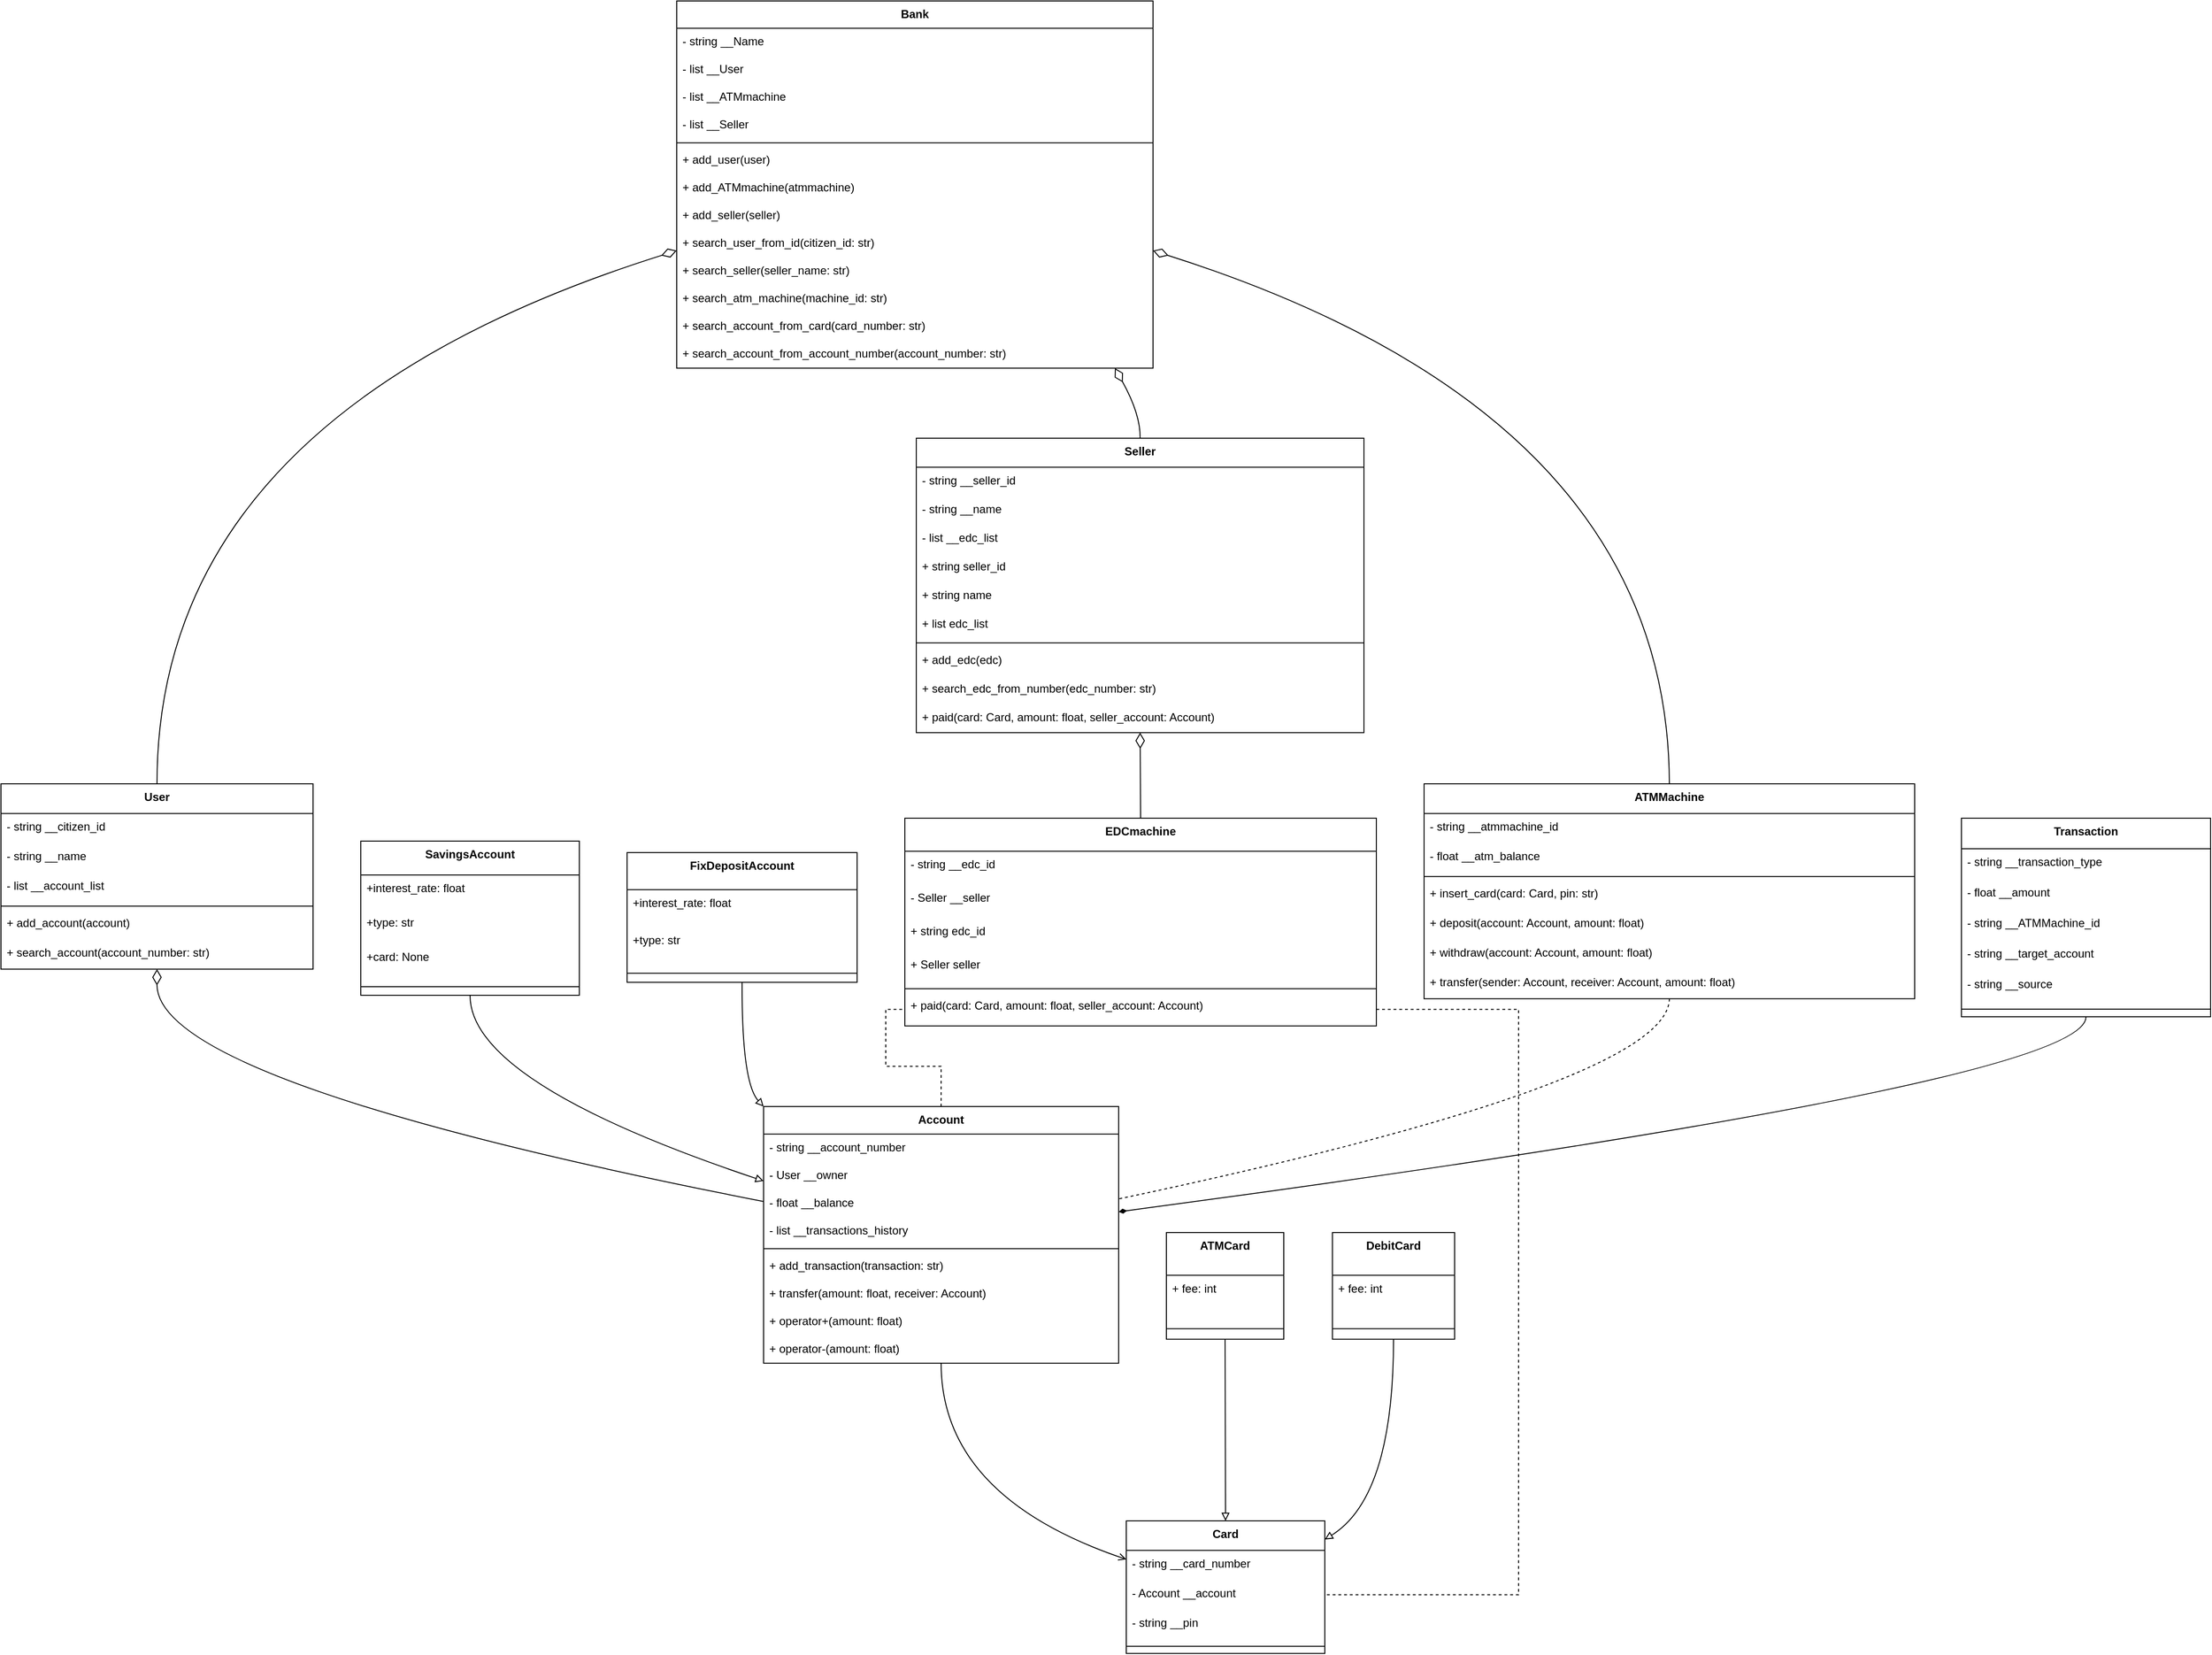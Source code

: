 <mxfile version="26.0.10">
  <diagram name="Page-1" id="RNM2842ZzNuiiqNFb6Is">
    <mxGraphModel dx="1908" dy="1210" grid="1" gridSize="10" guides="1" tooltips="1" connect="1" arrows="1" fold="1" page="1" pageScale="1" pageWidth="850" pageHeight="1100" math="0" shadow="0">
      <root>
        <mxCell id="0" />
        <mxCell id="1" parent="0" />
        <mxCell id="C7eEBjci7BhS2FGRMZVI-1" value="Bank" style="swimlane;fontStyle=1;align=center;verticalAlign=top;childLayout=stackLayout;horizontal=1;startSize=28.571;horizontalStack=0;resizeParent=1;resizeParentMax=0;resizeLast=0;collapsible=0;marginBottom=0;" vertex="1" parent="1">
          <mxGeometry x="728" y="20" width="499" height="384.571" as="geometry" />
        </mxCell>
        <mxCell id="C7eEBjci7BhS2FGRMZVI-2" value="- string __Name" style="text;strokeColor=none;fillColor=none;align=left;verticalAlign=top;spacingLeft=4;spacingRight=4;overflow=hidden;rotatable=0;points=[[0,0.5],[1,0.5]];portConstraint=eastwest;" vertex="1" parent="C7eEBjci7BhS2FGRMZVI-1">
          <mxGeometry y="28.571" width="499" height="29" as="geometry" />
        </mxCell>
        <mxCell id="C7eEBjci7BhS2FGRMZVI-3" value="- list __User" style="text;strokeColor=none;fillColor=none;align=left;verticalAlign=top;spacingLeft=4;spacingRight=4;overflow=hidden;rotatable=0;points=[[0,0.5],[1,0.5]];portConstraint=eastwest;" vertex="1" parent="C7eEBjci7BhS2FGRMZVI-1">
          <mxGeometry y="57.571" width="499" height="29" as="geometry" />
        </mxCell>
        <mxCell id="C7eEBjci7BhS2FGRMZVI-4" value="- list __ATMmachine" style="text;strokeColor=none;fillColor=none;align=left;verticalAlign=top;spacingLeft=4;spacingRight=4;overflow=hidden;rotatable=0;points=[[0,0.5],[1,0.5]];portConstraint=eastwest;" vertex="1" parent="C7eEBjci7BhS2FGRMZVI-1">
          <mxGeometry y="86.571" width="499" height="29" as="geometry" />
        </mxCell>
        <mxCell id="C7eEBjci7BhS2FGRMZVI-5" value="- list __Seller" style="text;strokeColor=none;fillColor=none;align=left;verticalAlign=top;spacingLeft=4;spacingRight=4;overflow=hidden;rotatable=0;points=[[0,0.5],[1,0.5]];portConstraint=eastwest;" vertex="1" parent="C7eEBjci7BhS2FGRMZVI-1">
          <mxGeometry y="115.571" width="499" height="29" as="geometry" />
        </mxCell>
        <mxCell id="C7eEBjci7BhS2FGRMZVI-7" style="line;strokeWidth=1;fillColor=none;align=left;verticalAlign=middle;spacingTop=-1;spacingLeft=3;spacingRight=3;rotatable=0;labelPosition=right;points=[];portConstraint=eastwest;strokeColor=inherit;" vertex="1" parent="C7eEBjci7BhS2FGRMZVI-1">
          <mxGeometry y="144.571" width="499" height="8" as="geometry" />
        </mxCell>
        <mxCell id="C7eEBjci7BhS2FGRMZVI-8" value="+ add_user(user)" style="text;strokeColor=none;fillColor=none;align=left;verticalAlign=top;spacingLeft=4;spacingRight=4;overflow=hidden;rotatable=0;points=[[0,0.5],[1,0.5]];portConstraint=eastwest;" vertex="1" parent="C7eEBjci7BhS2FGRMZVI-1">
          <mxGeometry y="152.571" width="499" height="29" as="geometry" />
        </mxCell>
        <mxCell id="C7eEBjci7BhS2FGRMZVI-9" value="+ add_ATMmachine(atmmachine)" style="text;strokeColor=none;fillColor=none;align=left;verticalAlign=top;spacingLeft=4;spacingRight=4;overflow=hidden;rotatable=0;points=[[0,0.5],[1,0.5]];portConstraint=eastwest;" vertex="1" parent="C7eEBjci7BhS2FGRMZVI-1">
          <mxGeometry y="181.571" width="499" height="29" as="geometry" />
        </mxCell>
        <mxCell id="C7eEBjci7BhS2FGRMZVI-10" value="+ add_seller(seller)" style="text;strokeColor=none;fillColor=none;align=left;verticalAlign=top;spacingLeft=4;spacingRight=4;overflow=hidden;rotatable=0;points=[[0,0.5],[1,0.5]];portConstraint=eastwest;" vertex="1" parent="C7eEBjci7BhS2FGRMZVI-1">
          <mxGeometry y="210.571" width="499" height="29" as="geometry" />
        </mxCell>
        <mxCell id="C7eEBjci7BhS2FGRMZVI-11" value="+ search_user_from_id(citizen_id: str)" style="text;strokeColor=none;fillColor=none;align=left;verticalAlign=top;spacingLeft=4;spacingRight=4;overflow=hidden;rotatable=0;points=[[0,0.5],[1,0.5]];portConstraint=eastwest;" vertex="1" parent="C7eEBjci7BhS2FGRMZVI-1">
          <mxGeometry y="239.571" width="499" height="29" as="geometry" />
        </mxCell>
        <mxCell id="C7eEBjci7BhS2FGRMZVI-12" value="+ search_seller(seller_name: str)" style="text;strokeColor=none;fillColor=none;align=left;verticalAlign=top;spacingLeft=4;spacingRight=4;overflow=hidden;rotatable=0;points=[[0,0.5],[1,0.5]];portConstraint=eastwest;" vertex="1" parent="C7eEBjci7BhS2FGRMZVI-1">
          <mxGeometry y="268.571" width="499" height="29" as="geometry" />
        </mxCell>
        <mxCell id="C7eEBjci7BhS2FGRMZVI-13" value="+ search_atm_machine(machine_id: str)" style="text;strokeColor=none;fillColor=none;align=left;verticalAlign=top;spacingLeft=4;spacingRight=4;overflow=hidden;rotatable=0;points=[[0,0.5],[1,0.5]];portConstraint=eastwest;" vertex="1" parent="C7eEBjci7BhS2FGRMZVI-1">
          <mxGeometry y="297.571" width="499" height="29" as="geometry" />
        </mxCell>
        <mxCell id="C7eEBjci7BhS2FGRMZVI-14" value="+ search_account_from_card(card_number: str)" style="text;strokeColor=none;fillColor=none;align=left;verticalAlign=top;spacingLeft=4;spacingRight=4;overflow=hidden;rotatable=0;points=[[0,0.5],[1,0.5]];portConstraint=eastwest;" vertex="1" parent="C7eEBjci7BhS2FGRMZVI-1">
          <mxGeometry y="326.571" width="499" height="29" as="geometry" />
        </mxCell>
        <mxCell id="C7eEBjci7BhS2FGRMZVI-15" value="+ search_account_from_account_number(account_number: str)" style="text;strokeColor=none;fillColor=none;align=left;verticalAlign=top;spacingLeft=4;spacingRight=4;overflow=hidden;rotatable=0;points=[[0,0.5],[1,0.5]];portConstraint=eastwest;" vertex="1" parent="C7eEBjci7BhS2FGRMZVI-1">
          <mxGeometry y="355.571" width="499" height="29" as="geometry" />
        </mxCell>
        <mxCell id="C7eEBjci7BhS2FGRMZVI-16" value="User" style="swimlane;fontStyle=1;align=center;verticalAlign=top;childLayout=stackLayout;horizontal=1;startSize=31.111;horizontalStack=0;resizeParent=1;resizeParentMax=0;resizeLast=0;collapsible=0;marginBottom=0;" vertex="1" parent="1">
          <mxGeometry x="20" y="840" width="327" height="194.111" as="geometry" />
        </mxCell>
        <mxCell id="C7eEBjci7BhS2FGRMZVI-17" value="- string __citizen_id" style="text;strokeColor=none;fillColor=none;align=left;verticalAlign=top;spacingLeft=4;spacingRight=4;overflow=hidden;rotatable=0;points=[[0,0.5],[1,0.5]];portConstraint=eastwest;" vertex="1" parent="C7eEBjci7BhS2FGRMZVI-16">
          <mxGeometry y="31.111" width="327" height="31" as="geometry" />
        </mxCell>
        <mxCell id="C7eEBjci7BhS2FGRMZVI-18" value="- string __name" style="text;strokeColor=none;fillColor=none;align=left;verticalAlign=top;spacingLeft=4;spacingRight=4;overflow=hidden;rotatable=0;points=[[0,0.5],[1,0.5]];portConstraint=eastwest;" vertex="1" parent="C7eEBjci7BhS2FGRMZVI-16">
          <mxGeometry y="62.111" width="327" height="31" as="geometry" />
        </mxCell>
        <mxCell id="C7eEBjci7BhS2FGRMZVI-19" value="- list __account_list" style="text;strokeColor=none;fillColor=none;align=left;verticalAlign=top;spacingLeft=4;spacingRight=4;overflow=hidden;rotatable=0;points=[[0,0.5],[1,0.5]];portConstraint=eastwest;" vertex="1" parent="C7eEBjci7BhS2FGRMZVI-16">
          <mxGeometry y="93.111" width="327" height="31" as="geometry" />
        </mxCell>
        <mxCell id="C7eEBjci7BhS2FGRMZVI-23" style="line;strokeWidth=1;fillColor=none;align=left;verticalAlign=middle;spacingTop=-1;spacingLeft=3;spacingRight=3;rotatable=0;labelPosition=right;points=[];portConstraint=eastwest;strokeColor=inherit;" vertex="1" parent="C7eEBjci7BhS2FGRMZVI-16">
          <mxGeometry y="124.111" width="327" height="8" as="geometry" />
        </mxCell>
        <mxCell id="C7eEBjci7BhS2FGRMZVI-24" value="+ add_account(account)" style="text;strokeColor=none;fillColor=none;align=left;verticalAlign=top;spacingLeft=4;spacingRight=4;overflow=hidden;rotatable=0;points=[[0,0.5],[1,0.5]];portConstraint=eastwest;" vertex="1" parent="C7eEBjci7BhS2FGRMZVI-16">
          <mxGeometry y="132.111" width="327" height="31" as="geometry" />
        </mxCell>
        <mxCell id="C7eEBjci7BhS2FGRMZVI-25" value="+ search_account(account_number: str)" style="text;strokeColor=none;fillColor=none;align=left;verticalAlign=top;spacingLeft=4;spacingRight=4;overflow=hidden;rotatable=0;points=[[0,0.5],[1,0.5]];portConstraint=eastwest;" vertex="1" parent="C7eEBjci7BhS2FGRMZVI-16">
          <mxGeometry y="163.111" width="327" height="31" as="geometry" />
        </mxCell>
        <mxCell id="C7eEBjci7BhS2FGRMZVI-112" value="" style="edgeStyle=orthogonalEdgeStyle;rounded=0;orthogonalLoop=1;jettySize=auto;html=1;endArrow=none;startFill=0;dashed=1;" edge="1" parent="1" source="C7eEBjci7BhS2FGRMZVI-26" target="C7eEBjci7BhS2FGRMZVI-97">
          <mxGeometry relative="1" as="geometry" />
        </mxCell>
        <mxCell id="C7eEBjci7BhS2FGRMZVI-26" value="Account" style="swimlane;fontStyle=1;align=center;verticalAlign=top;childLayout=stackLayout;horizontal=1;startSize=28.923;horizontalStack=0;resizeParent=1;resizeParentMax=0;resizeLast=0;collapsible=0;marginBottom=0;" vertex="1" parent="1">
          <mxGeometry x="819" y="1178" width="372" height="268.923" as="geometry" />
        </mxCell>
        <mxCell id="C7eEBjci7BhS2FGRMZVI-27" value="- string __account_number" style="text;strokeColor=none;fillColor=none;align=left;verticalAlign=top;spacingLeft=4;spacingRight=4;overflow=hidden;rotatable=0;points=[[0,0.5],[1,0.5]];portConstraint=eastwest;" vertex="1" parent="C7eEBjci7BhS2FGRMZVI-26">
          <mxGeometry y="28.923" width="372" height="29" as="geometry" />
        </mxCell>
        <mxCell id="C7eEBjci7BhS2FGRMZVI-28" value="- User __owner" style="text;strokeColor=none;fillColor=none;align=left;verticalAlign=top;spacingLeft=4;spacingRight=4;overflow=hidden;rotatable=0;points=[[0,0.5],[1,0.5]];portConstraint=eastwest;" vertex="1" parent="C7eEBjci7BhS2FGRMZVI-26">
          <mxGeometry y="57.923" width="372" height="29" as="geometry" />
        </mxCell>
        <mxCell id="C7eEBjci7BhS2FGRMZVI-29" value="- float __balance" style="text;strokeColor=none;fillColor=none;align=left;verticalAlign=top;spacingLeft=4;spacingRight=4;overflow=hidden;rotatable=0;points=[[0,0.5],[1,0.5]];portConstraint=eastwest;" vertex="1" parent="C7eEBjci7BhS2FGRMZVI-26">
          <mxGeometry y="86.923" width="372" height="29" as="geometry" />
        </mxCell>
        <mxCell id="C7eEBjci7BhS2FGRMZVI-30" value="- list __transactions_history" style="text;strokeColor=none;fillColor=none;align=left;verticalAlign=top;spacingLeft=4;spacingRight=4;overflow=hidden;rotatable=0;points=[[0,0.5],[1,0.5]];portConstraint=eastwest;" vertex="1" parent="C7eEBjci7BhS2FGRMZVI-26">
          <mxGeometry y="115.923" width="372" height="29" as="geometry" />
        </mxCell>
        <mxCell id="C7eEBjci7BhS2FGRMZVI-35" style="line;strokeWidth=1;fillColor=none;align=left;verticalAlign=middle;spacingTop=-1;spacingLeft=3;spacingRight=3;rotatable=0;labelPosition=right;points=[];portConstraint=eastwest;strokeColor=inherit;" vertex="1" parent="C7eEBjci7BhS2FGRMZVI-26">
          <mxGeometry y="144.923" width="372" height="8" as="geometry" />
        </mxCell>
        <mxCell id="C7eEBjci7BhS2FGRMZVI-36" value="+ add_transaction(transaction: str)" style="text;strokeColor=none;fillColor=none;align=left;verticalAlign=top;spacingLeft=4;spacingRight=4;overflow=hidden;rotatable=0;points=[[0,0.5],[1,0.5]];portConstraint=eastwest;" vertex="1" parent="C7eEBjci7BhS2FGRMZVI-26">
          <mxGeometry y="152.923" width="372" height="29" as="geometry" />
        </mxCell>
        <mxCell id="C7eEBjci7BhS2FGRMZVI-37" value="+ transfer(amount: float, receiver: Account)" style="text;strokeColor=none;fillColor=none;align=left;verticalAlign=top;spacingLeft=4;spacingRight=4;overflow=hidden;rotatable=0;points=[[0,0.5],[1,0.5]];portConstraint=eastwest;" vertex="1" parent="C7eEBjci7BhS2FGRMZVI-26">
          <mxGeometry y="181.923" width="372" height="29" as="geometry" />
        </mxCell>
        <mxCell id="C7eEBjci7BhS2FGRMZVI-38" value="+ operator+(amount: float)" style="text;strokeColor=none;fillColor=none;align=left;verticalAlign=top;spacingLeft=4;spacingRight=4;overflow=hidden;rotatable=0;points=[[0,0.5],[1,0.5]];portConstraint=eastwest;" vertex="1" parent="C7eEBjci7BhS2FGRMZVI-26">
          <mxGeometry y="210.923" width="372" height="29" as="geometry" />
        </mxCell>
        <mxCell id="C7eEBjci7BhS2FGRMZVI-39" value="+ operator-(amount: float)" style="text;strokeColor=none;fillColor=none;align=left;verticalAlign=top;spacingLeft=4;spacingRight=4;overflow=hidden;rotatable=0;points=[[0,0.5],[1,0.5]];portConstraint=eastwest;" vertex="1" parent="C7eEBjci7BhS2FGRMZVI-26">
          <mxGeometry y="239.923" width="372" height="29" as="geometry" />
        </mxCell>
        <mxCell id="C7eEBjci7BhS2FGRMZVI-40" value="SavingsAccount" style="swimlane;fontStyle=1;align=center;verticalAlign=top;childLayout=stackLayout;horizontal=1;startSize=35.556;horizontalStack=0;resizeParent=1;resizeParentMax=0;resizeLast=0;collapsible=0;marginBottom=0;" vertex="1" parent="1">
          <mxGeometry x="397" y="900" width="229" height="161.556" as="geometry" />
        </mxCell>
        <mxCell id="C7eEBjci7BhS2FGRMZVI-41" value="+interest_rate: float" style="text;strokeColor=none;fillColor=none;align=left;verticalAlign=top;spacingLeft=4;spacingRight=4;overflow=hidden;rotatable=0;points=[[0,0.5],[1,0.5]];portConstraint=eastwest;" vertex="1" parent="C7eEBjci7BhS2FGRMZVI-40">
          <mxGeometry y="35.556" width="229" height="36" as="geometry" />
        </mxCell>
        <mxCell id="C7eEBjci7BhS2FGRMZVI-42" value="+type: str" style="text;strokeColor=none;fillColor=none;align=left;verticalAlign=top;spacingLeft=4;spacingRight=4;overflow=hidden;rotatable=0;points=[[0,0.5],[1,0.5]];portConstraint=eastwest;" vertex="1" parent="C7eEBjci7BhS2FGRMZVI-40">
          <mxGeometry y="71.556" width="229" height="36" as="geometry" />
        </mxCell>
        <mxCell id="C7eEBjci7BhS2FGRMZVI-43" value="+card: None" style="text;strokeColor=none;fillColor=none;align=left;verticalAlign=top;spacingLeft=4;spacingRight=4;overflow=hidden;rotatable=0;points=[[0,0.5],[1,0.5]];portConstraint=eastwest;" vertex="1" parent="C7eEBjci7BhS2FGRMZVI-40">
          <mxGeometry y="107.556" width="229" height="36" as="geometry" />
        </mxCell>
        <mxCell id="C7eEBjci7BhS2FGRMZVI-44" style="line;strokeWidth=1;fillColor=none;align=left;verticalAlign=middle;spacingTop=-1;spacingLeft=3;spacingRight=3;rotatable=0;labelPosition=right;points=[];portConstraint=eastwest;strokeColor=inherit;" vertex="1" parent="C7eEBjci7BhS2FGRMZVI-40">
          <mxGeometry y="143.556" width="229" height="18" as="geometry" />
        </mxCell>
        <mxCell id="C7eEBjci7BhS2FGRMZVI-45" value="FixDepositAccount" style="swimlane;fontStyle=1;align=center;verticalAlign=top;childLayout=stackLayout;horizontal=1;startSize=38.857;horizontalStack=0;resizeParent=1;resizeParentMax=0;resizeLast=0;collapsible=0;marginBottom=0;" vertex="1" parent="1">
          <mxGeometry x="676" y="912" width="241" height="135.857" as="geometry" />
        </mxCell>
        <mxCell id="C7eEBjci7BhS2FGRMZVI-46" value="+interest_rate: float" style="text;strokeColor=none;fillColor=none;align=left;verticalAlign=top;spacingLeft=4;spacingRight=4;overflow=hidden;rotatable=0;points=[[0,0.5],[1,0.5]];portConstraint=eastwest;" vertex="1" parent="C7eEBjci7BhS2FGRMZVI-45">
          <mxGeometry y="38.857" width="241" height="39" as="geometry" />
        </mxCell>
        <mxCell id="C7eEBjci7BhS2FGRMZVI-47" value="+type: str" style="text;strokeColor=none;fillColor=none;align=left;verticalAlign=top;spacingLeft=4;spacingRight=4;overflow=hidden;rotatable=0;points=[[0,0.5],[1,0.5]];portConstraint=eastwest;" vertex="1" parent="C7eEBjci7BhS2FGRMZVI-45">
          <mxGeometry y="77.857" width="241" height="39" as="geometry" />
        </mxCell>
        <mxCell id="C7eEBjci7BhS2FGRMZVI-48" style="line;strokeWidth=1;fillColor=none;align=left;verticalAlign=middle;spacingTop=-1;spacingLeft=3;spacingRight=3;rotatable=0;labelPosition=right;points=[];portConstraint=eastwest;strokeColor=inherit;" vertex="1" parent="C7eEBjci7BhS2FGRMZVI-45">
          <mxGeometry y="116.857" width="241" height="19" as="geometry" />
        </mxCell>
        <mxCell id="C7eEBjci7BhS2FGRMZVI-49" value="Card" style="swimlane;fontStyle=1;align=center;verticalAlign=top;childLayout=stackLayout;horizontal=1;startSize=30.933;horizontalStack=0;resizeParent=1;resizeParentMax=0;resizeLast=0;collapsible=0;marginBottom=0;" vertex="1" parent="1">
          <mxGeometry x="1199" y="1612" width="208" height="138.933" as="geometry" />
        </mxCell>
        <mxCell id="C7eEBjci7BhS2FGRMZVI-50" value="- string __card_number" style="text;strokeColor=none;fillColor=none;align=left;verticalAlign=top;spacingLeft=4;spacingRight=4;overflow=hidden;rotatable=0;points=[[0,0.5],[1,0.5]];portConstraint=eastwest;" vertex="1" parent="C7eEBjci7BhS2FGRMZVI-49">
          <mxGeometry y="30.933" width="208" height="31" as="geometry" />
        </mxCell>
        <mxCell id="C7eEBjci7BhS2FGRMZVI-51" value="- Account __account" style="text;strokeColor=none;fillColor=none;align=left;verticalAlign=top;spacingLeft=4;spacingRight=4;overflow=hidden;rotatable=0;points=[[0,0.5],[1,0.5]];portConstraint=eastwest;" vertex="1" parent="C7eEBjci7BhS2FGRMZVI-49">
          <mxGeometry y="61.933" width="208" height="31" as="geometry" />
        </mxCell>
        <mxCell id="C7eEBjci7BhS2FGRMZVI-52" value="- string __pin" style="text;strokeColor=none;fillColor=none;align=left;verticalAlign=top;spacingLeft=4;spacingRight=4;overflow=hidden;rotatable=0;points=[[0,0.5],[1,0.5]];portConstraint=eastwest;" vertex="1" parent="C7eEBjci7BhS2FGRMZVI-49">
          <mxGeometry y="92.933" width="208" height="31" as="geometry" />
        </mxCell>
        <mxCell id="C7eEBjci7BhS2FGRMZVI-56" style="line;strokeWidth=1;fillColor=none;align=left;verticalAlign=middle;spacingTop=-1;spacingLeft=3;spacingRight=3;rotatable=0;labelPosition=right;points=[];portConstraint=eastwest;strokeColor=inherit;" vertex="1" parent="C7eEBjci7BhS2FGRMZVI-49">
          <mxGeometry y="123.933" width="208" height="15" as="geometry" />
        </mxCell>
        <mxCell id="C7eEBjci7BhS2FGRMZVI-57" value="ATMCard" style="swimlane;fontStyle=1;align=center;verticalAlign=top;childLayout=stackLayout;horizontal=1;startSize=44.8;horizontalStack=0;resizeParent=1;resizeParentMax=0;resizeLast=0;collapsible=0;marginBottom=0;" vertex="1" parent="1">
          <mxGeometry x="1241" y="1310" width="123" height="111.8" as="geometry" />
        </mxCell>
        <mxCell id="C7eEBjci7BhS2FGRMZVI-58" value="+ fee: int" style="text;strokeColor=none;fillColor=none;align=left;verticalAlign=top;spacingLeft=4;spacingRight=4;overflow=hidden;rotatable=0;points=[[0,0.5],[1,0.5]];portConstraint=eastwest;" vertex="1" parent="C7eEBjci7BhS2FGRMZVI-57">
          <mxGeometry y="44.8" width="123" height="45" as="geometry" />
        </mxCell>
        <mxCell id="C7eEBjci7BhS2FGRMZVI-59" style="line;strokeWidth=1;fillColor=none;align=left;verticalAlign=middle;spacingTop=-1;spacingLeft=3;spacingRight=3;rotatable=0;labelPosition=right;points=[];portConstraint=eastwest;strokeColor=inherit;" vertex="1" parent="C7eEBjci7BhS2FGRMZVI-57">
          <mxGeometry y="89.8" width="123" height="22" as="geometry" />
        </mxCell>
        <mxCell id="C7eEBjci7BhS2FGRMZVI-60" value="DebitCard" style="swimlane;fontStyle=1;align=center;verticalAlign=top;childLayout=stackLayout;horizontal=1;startSize=44.8;horizontalStack=0;resizeParent=1;resizeParentMax=0;resizeLast=0;collapsible=0;marginBottom=0;" vertex="1" parent="1">
          <mxGeometry x="1415" y="1310" width="128" height="111.8" as="geometry" />
        </mxCell>
        <mxCell id="C7eEBjci7BhS2FGRMZVI-61" value="+ fee: int" style="text;strokeColor=none;fillColor=none;align=left;verticalAlign=top;spacingLeft=4;spacingRight=4;overflow=hidden;rotatable=0;points=[[0,0.5],[1,0.5]];portConstraint=eastwest;" vertex="1" parent="C7eEBjci7BhS2FGRMZVI-60">
          <mxGeometry y="44.8" width="128" height="45" as="geometry" />
        </mxCell>
        <mxCell id="C7eEBjci7BhS2FGRMZVI-62" style="line;strokeWidth=1;fillColor=none;align=left;verticalAlign=middle;spacingTop=-1;spacingLeft=3;spacingRight=3;rotatable=0;labelPosition=right;points=[];portConstraint=eastwest;strokeColor=inherit;" vertex="1" parent="C7eEBjci7BhS2FGRMZVI-60">
          <mxGeometry y="89.8" width="128" height="22" as="geometry" />
        </mxCell>
        <mxCell id="C7eEBjci7BhS2FGRMZVI-63" value="ATMMachine" style="swimlane;fontStyle=1;align=center;verticalAlign=top;childLayout=stackLayout;horizontal=1;startSize=31.111;horizontalStack=0;resizeParent=1;resizeParentMax=0;resizeLast=0;collapsible=0;marginBottom=0;" vertex="1" parent="1">
          <mxGeometry x="1511" y="840" width="514" height="225.111" as="geometry" />
        </mxCell>
        <mxCell id="C7eEBjci7BhS2FGRMZVI-64" value="- string __atmmachine_id" style="text;strokeColor=none;fillColor=none;align=left;verticalAlign=top;spacingLeft=4;spacingRight=4;overflow=hidden;rotatable=0;points=[[0,0.5],[1,0.5]];portConstraint=eastwest;" vertex="1" parent="C7eEBjci7BhS2FGRMZVI-63">
          <mxGeometry y="31.111" width="514" height="31" as="geometry" />
        </mxCell>
        <mxCell id="C7eEBjci7BhS2FGRMZVI-65" value="- float __atm_balance" style="text;strokeColor=none;fillColor=none;align=left;verticalAlign=top;spacingLeft=4;spacingRight=4;overflow=hidden;rotatable=0;points=[[0,0.5],[1,0.5]];portConstraint=eastwest;" vertex="1" parent="C7eEBjci7BhS2FGRMZVI-63">
          <mxGeometry y="62.111" width="514" height="31" as="geometry" />
        </mxCell>
        <mxCell id="C7eEBjci7BhS2FGRMZVI-68" style="line;strokeWidth=1;fillColor=none;align=left;verticalAlign=middle;spacingTop=-1;spacingLeft=3;spacingRight=3;rotatable=0;labelPosition=right;points=[];portConstraint=eastwest;strokeColor=inherit;" vertex="1" parent="C7eEBjci7BhS2FGRMZVI-63">
          <mxGeometry y="93.111" width="514" height="8" as="geometry" />
        </mxCell>
        <mxCell id="C7eEBjci7BhS2FGRMZVI-69" value="+ insert_card(card: Card, pin: str)" style="text;strokeColor=none;fillColor=none;align=left;verticalAlign=top;spacingLeft=4;spacingRight=4;overflow=hidden;rotatable=0;points=[[0,0.5],[1,0.5]];portConstraint=eastwest;" vertex="1" parent="C7eEBjci7BhS2FGRMZVI-63">
          <mxGeometry y="101.111" width="514" height="31" as="geometry" />
        </mxCell>
        <mxCell id="C7eEBjci7BhS2FGRMZVI-70" value="+ deposit(account: Account, amount: float)" style="text;strokeColor=none;fillColor=none;align=left;verticalAlign=top;spacingLeft=4;spacingRight=4;overflow=hidden;rotatable=0;points=[[0,0.5],[1,0.5]];portConstraint=eastwest;" vertex="1" parent="C7eEBjci7BhS2FGRMZVI-63">
          <mxGeometry y="132.111" width="514" height="31" as="geometry" />
        </mxCell>
        <mxCell id="C7eEBjci7BhS2FGRMZVI-71" value="+ withdraw(account: Account, amount: float)" style="text;strokeColor=none;fillColor=none;align=left;verticalAlign=top;spacingLeft=4;spacingRight=4;overflow=hidden;rotatable=0;points=[[0,0.5],[1,0.5]];portConstraint=eastwest;" vertex="1" parent="C7eEBjci7BhS2FGRMZVI-63">
          <mxGeometry y="163.111" width="514" height="31" as="geometry" />
        </mxCell>
        <mxCell id="C7eEBjci7BhS2FGRMZVI-72" value="+ transfer(sender: Account, receiver: Account, amount: float)" style="text;strokeColor=none;fillColor=none;align=left;verticalAlign=top;spacingLeft=4;spacingRight=4;overflow=hidden;rotatable=0;points=[[0,0.5],[1,0.5]];portConstraint=eastwest;" vertex="1" parent="C7eEBjci7BhS2FGRMZVI-63">
          <mxGeometry y="194.111" width="514" height="31" as="geometry" />
        </mxCell>
        <mxCell id="C7eEBjci7BhS2FGRMZVI-73" value="Transaction" style="swimlane;fontStyle=1;align=center;verticalAlign=top;childLayout=stackLayout;horizontal=1;startSize=32;horizontalStack=0;resizeParent=1;resizeParentMax=0;resizeLast=0;collapsible=0;marginBottom=0;" vertex="1" parent="1">
          <mxGeometry x="2074" y="876" width="261" height="208" as="geometry" />
        </mxCell>
        <mxCell id="C7eEBjci7BhS2FGRMZVI-74" value="- string __transaction_type" style="text;strokeColor=none;fillColor=none;align=left;verticalAlign=top;spacingLeft=4;spacingRight=4;overflow=hidden;rotatable=0;points=[[0,0.5],[1,0.5]];portConstraint=eastwest;" vertex="1" parent="C7eEBjci7BhS2FGRMZVI-73">
          <mxGeometry y="32" width="261" height="32" as="geometry" />
        </mxCell>
        <mxCell id="C7eEBjci7BhS2FGRMZVI-75" value="- float __amount" style="text;strokeColor=none;fillColor=none;align=left;verticalAlign=top;spacingLeft=4;spacingRight=4;overflow=hidden;rotatable=0;points=[[0,0.5],[1,0.5]];portConstraint=eastwest;" vertex="1" parent="C7eEBjci7BhS2FGRMZVI-73">
          <mxGeometry y="64" width="261" height="32" as="geometry" />
        </mxCell>
        <mxCell id="C7eEBjci7BhS2FGRMZVI-76" value="- string __ATMMachine_id" style="text;strokeColor=none;fillColor=none;align=left;verticalAlign=top;spacingLeft=4;spacingRight=4;overflow=hidden;rotatable=0;points=[[0,0.5],[1,0.5]];portConstraint=eastwest;" vertex="1" parent="C7eEBjci7BhS2FGRMZVI-73">
          <mxGeometry y="96" width="261" height="32" as="geometry" />
        </mxCell>
        <mxCell id="C7eEBjci7BhS2FGRMZVI-77" value="- string __target_account" style="text;strokeColor=none;fillColor=none;align=left;verticalAlign=top;spacingLeft=4;spacingRight=4;overflow=hidden;rotatable=0;points=[[0,0.5],[1,0.5]];portConstraint=eastwest;" vertex="1" parent="C7eEBjci7BhS2FGRMZVI-73">
          <mxGeometry y="128" width="261" height="32" as="geometry" />
        </mxCell>
        <mxCell id="C7eEBjci7BhS2FGRMZVI-78" value="- string __source" style="text;strokeColor=none;fillColor=none;align=left;verticalAlign=top;spacingLeft=4;spacingRight=4;overflow=hidden;rotatable=0;points=[[0,0.5],[1,0.5]];portConstraint=eastwest;" vertex="1" parent="C7eEBjci7BhS2FGRMZVI-73">
          <mxGeometry y="160" width="261" height="32" as="geometry" />
        </mxCell>
        <mxCell id="C7eEBjci7BhS2FGRMZVI-79" style="line;strokeWidth=1;fillColor=none;align=left;verticalAlign=middle;spacingTop=-1;spacingLeft=3;spacingRight=3;rotatable=0;labelPosition=right;points=[];portConstraint=eastwest;strokeColor=inherit;" vertex="1" parent="C7eEBjci7BhS2FGRMZVI-73">
          <mxGeometry y="192" width="261" height="16" as="geometry" />
        </mxCell>
        <mxCell id="C7eEBjci7BhS2FGRMZVI-80" value="Seller" style="swimlane;fontStyle=1;align=center;verticalAlign=top;childLayout=stackLayout;horizontal=1;startSize=30.4;horizontalStack=0;resizeParent=1;resizeParentMax=0;resizeLast=0;collapsible=0;marginBottom=0;" vertex="1" parent="1">
          <mxGeometry x="979" y="478" width="469" height="308.4" as="geometry" />
        </mxCell>
        <mxCell id="C7eEBjci7BhS2FGRMZVI-81" value="- string __seller_id" style="text;strokeColor=none;fillColor=none;align=left;verticalAlign=top;spacingLeft=4;spacingRight=4;overflow=hidden;rotatable=0;points=[[0,0.5],[1,0.5]];portConstraint=eastwest;" vertex="1" parent="C7eEBjci7BhS2FGRMZVI-80">
          <mxGeometry y="30.4" width="469" height="30" as="geometry" />
        </mxCell>
        <mxCell id="C7eEBjci7BhS2FGRMZVI-82" value="- string __name" style="text;strokeColor=none;fillColor=none;align=left;verticalAlign=top;spacingLeft=4;spacingRight=4;overflow=hidden;rotatable=0;points=[[0,0.5],[1,0.5]];portConstraint=eastwest;" vertex="1" parent="C7eEBjci7BhS2FGRMZVI-80">
          <mxGeometry y="60.4" width="469" height="30" as="geometry" />
        </mxCell>
        <mxCell id="C7eEBjci7BhS2FGRMZVI-83" value="- list __edc_list" style="text;strokeColor=none;fillColor=none;align=left;verticalAlign=top;spacingLeft=4;spacingRight=4;overflow=hidden;rotatable=0;points=[[0,0.5],[1,0.5]];portConstraint=eastwest;" vertex="1" parent="C7eEBjci7BhS2FGRMZVI-80">
          <mxGeometry y="90.4" width="469" height="30" as="geometry" />
        </mxCell>
        <mxCell id="C7eEBjci7BhS2FGRMZVI-84" value="+ string seller_id" style="text;strokeColor=none;fillColor=none;align=left;verticalAlign=top;spacingLeft=4;spacingRight=4;overflow=hidden;rotatable=0;points=[[0,0.5],[1,0.5]];portConstraint=eastwest;" vertex="1" parent="C7eEBjci7BhS2FGRMZVI-80">
          <mxGeometry y="120.4" width="469" height="30" as="geometry" />
        </mxCell>
        <mxCell id="C7eEBjci7BhS2FGRMZVI-85" value="+ string name" style="text;strokeColor=none;fillColor=none;align=left;verticalAlign=top;spacingLeft=4;spacingRight=4;overflow=hidden;rotatable=0;points=[[0,0.5],[1,0.5]];portConstraint=eastwest;" vertex="1" parent="C7eEBjci7BhS2FGRMZVI-80">
          <mxGeometry y="150.4" width="469" height="30" as="geometry" />
        </mxCell>
        <mxCell id="C7eEBjci7BhS2FGRMZVI-86" value="+ list edc_list" style="text;strokeColor=none;fillColor=none;align=left;verticalAlign=top;spacingLeft=4;spacingRight=4;overflow=hidden;rotatable=0;points=[[0,0.5],[1,0.5]];portConstraint=eastwest;" vertex="1" parent="C7eEBjci7BhS2FGRMZVI-80">
          <mxGeometry y="180.4" width="469" height="30" as="geometry" />
        </mxCell>
        <mxCell id="C7eEBjci7BhS2FGRMZVI-87" style="line;strokeWidth=1;fillColor=none;align=left;verticalAlign=middle;spacingTop=-1;spacingLeft=3;spacingRight=3;rotatable=0;labelPosition=right;points=[];portConstraint=eastwest;strokeColor=inherit;" vertex="1" parent="C7eEBjci7BhS2FGRMZVI-80">
          <mxGeometry y="210.4" width="469" height="8" as="geometry" />
        </mxCell>
        <mxCell id="C7eEBjci7BhS2FGRMZVI-88" value="+ add_edc(edc)" style="text;strokeColor=none;fillColor=none;align=left;verticalAlign=top;spacingLeft=4;spacingRight=4;overflow=hidden;rotatable=0;points=[[0,0.5],[1,0.5]];portConstraint=eastwest;" vertex="1" parent="C7eEBjci7BhS2FGRMZVI-80">
          <mxGeometry y="218.4" width="469" height="30" as="geometry" />
        </mxCell>
        <mxCell id="C7eEBjci7BhS2FGRMZVI-89" value="+ search_edc_from_number(edc_number: str)" style="text;strokeColor=none;fillColor=none;align=left;verticalAlign=top;spacingLeft=4;spacingRight=4;overflow=hidden;rotatable=0;points=[[0,0.5],[1,0.5]];portConstraint=eastwest;" vertex="1" parent="C7eEBjci7BhS2FGRMZVI-80">
          <mxGeometry y="248.4" width="469" height="30" as="geometry" />
        </mxCell>
        <mxCell id="C7eEBjci7BhS2FGRMZVI-90" value="+ paid(card: Card, amount: float, seller_account: Account)" style="text;strokeColor=none;fillColor=none;align=left;verticalAlign=top;spacingLeft=4;spacingRight=4;overflow=hidden;rotatable=0;points=[[0,0.5],[1,0.5]];portConstraint=eastwest;" vertex="1" parent="C7eEBjci7BhS2FGRMZVI-80">
          <mxGeometry y="278.4" width="469" height="30" as="geometry" />
        </mxCell>
        <mxCell id="C7eEBjci7BhS2FGRMZVI-91" value="EDCmachine" style="swimlane;fontStyle=1;align=center;verticalAlign=top;childLayout=stackLayout;horizontal=1;startSize=34.667;horizontalStack=0;resizeParent=1;resizeParentMax=0;resizeLast=0;collapsible=0;marginBottom=0;" vertex="1" parent="1">
          <mxGeometry x="967" y="876" width="494" height="217.667" as="geometry" />
        </mxCell>
        <mxCell id="C7eEBjci7BhS2FGRMZVI-92" value="- string __edc_id" style="text;strokeColor=none;fillColor=none;align=left;verticalAlign=top;spacingLeft=4;spacingRight=4;overflow=hidden;rotatable=0;points=[[0,0.5],[1,0.5]];portConstraint=eastwest;" vertex="1" parent="C7eEBjci7BhS2FGRMZVI-91">
          <mxGeometry y="34.667" width="494" height="35" as="geometry" />
        </mxCell>
        <mxCell id="C7eEBjci7BhS2FGRMZVI-93" value="- Seller __seller" style="text;strokeColor=none;fillColor=none;align=left;verticalAlign=top;spacingLeft=4;spacingRight=4;overflow=hidden;rotatable=0;points=[[0,0.5],[1,0.5]];portConstraint=eastwest;" vertex="1" parent="C7eEBjci7BhS2FGRMZVI-91">
          <mxGeometry y="69.667" width="494" height="35" as="geometry" />
        </mxCell>
        <mxCell id="C7eEBjci7BhS2FGRMZVI-94" value="+ string edc_id" style="text;strokeColor=none;fillColor=none;align=left;verticalAlign=top;spacingLeft=4;spacingRight=4;overflow=hidden;rotatable=0;points=[[0,0.5],[1,0.5]];portConstraint=eastwest;" vertex="1" parent="C7eEBjci7BhS2FGRMZVI-91">
          <mxGeometry y="104.667" width="494" height="35" as="geometry" />
        </mxCell>
        <mxCell id="C7eEBjci7BhS2FGRMZVI-95" value="+ Seller seller" style="text;strokeColor=none;fillColor=none;align=left;verticalAlign=top;spacingLeft=4;spacingRight=4;overflow=hidden;rotatable=0;points=[[0,0.5],[1,0.5]];portConstraint=eastwest;" vertex="1" parent="C7eEBjci7BhS2FGRMZVI-91">
          <mxGeometry y="139.667" width="494" height="35" as="geometry" />
        </mxCell>
        <mxCell id="C7eEBjci7BhS2FGRMZVI-96" style="line;strokeWidth=1;fillColor=none;align=left;verticalAlign=middle;spacingTop=-1;spacingLeft=3;spacingRight=3;rotatable=0;labelPosition=right;points=[];portConstraint=eastwest;strokeColor=inherit;" vertex="1" parent="C7eEBjci7BhS2FGRMZVI-91">
          <mxGeometry y="174.667" width="494" height="8" as="geometry" />
        </mxCell>
        <mxCell id="C7eEBjci7BhS2FGRMZVI-97" value="+ paid(card: Card, amount: float, seller_account: Account)" style="text;strokeColor=none;fillColor=none;align=left;verticalAlign=top;spacingLeft=4;spacingRight=4;overflow=hidden;rotatable=0;points=[[0,0.5],[1,0.5]];portConstraint=eastwest;" vertex="1" parent="C7eEBjci7BhS2FGRMZVI-91">
          <mxGeometry y="182.667" width="494" height="35" as="geometry" />
        </mxCell>
        <mxCell id="C7eEBjci7BhS2FGRMZVI-98" value="" style="curved=1;startArrow=diamondThin;startSize=14;startFill=0;endArrow=none;exitX=0;exitY=0.68;entryX=0.5;entryY=0;rounded=0;" edge="1" parent="1" source="C7eEBjci7BhS2FGRMZVI-1" target="C7eEBjci7BhS2FGRMZVI-16">
          <mxGeometry relative="1" as="geometry">
            <Array as="points">
              <mxPoint x="183" y="453" />
            </Array>
          </mxGeometry>
        </mxCell>
        <mxCell id="C7eEBjci7BhS2FGRMZVI-99" value="" style="curved=1;startArrow=diamondThin;startSize=14;startFill=0;endArrow=none;exitX=1;exitY=0.68;entryX=0.5;entryY=0;rounded=0;" edge="1" parent="1" source="C7eEBjci7BhS2FGRMZVI-1" target="C7eEBjci7BhS2FGRMZVI-63">
          <mxGeometry relative="1" as="geometry">
            <Array as="points">
              <mxPoint x="1767" y="453" />
            </Array>
          </mxGeometry>
        </mxCell>
        <mxCell id="C7eEBjci7BhS2FGRMZVI-100" value="" style="curved=1;startArrow=diamondThin;startSize=14;startFill=0;endArrow=none;exitX=0.92;exitY=1;entryX=0.5;entryY=0;rounded=0;" edge="1" parent="1" source="C7eEBjci7BhS2FGRMZVI-1" target="C7eEBjci7BhS2FGRMZVI-80">
          <mxGeometry relative="1" as="geometry">
            <Array as="points">
              <mxPoint x="1214" y="453" />
            </Array>
          </mxGeometry>
        </mxCell>
        <mxCell id="C7eEBjci7BhS2FGRMZVI-101" value="" style="curved=1;startArrow=diamondThin;startSize=14;startFill=0;endArrow=none;exitX=0.5;exitY=1;entryX=0;entryY=0.37;rounded=0;" edge="1" parent="1" source="C7eEBjci7BhS2FGRMZVI-16" target="C7eEBjci7BhS2FGRMZVI-26">
          <mxGeometry relative="1" as="geometry">
            <Array as="points">
              <mxPoint x="183" y="1153" />
            </Array>
          </mxGeometry>
        </mxCell>
        <mxCell id="C7eEBjci7BhS2FGRMZVI-102" value="" style="curved=1;startArrow=none;startSize=14;startFill=0;endArrow=open;exitX=0.5;exitY=1;entryX=0;entryY=0.29;rounded=0;endFill=0;" edge="1" parent="1" source="C7eEBjci7BhS2FGRMZVI-26" target="C7eEBjci7BhS2FGRMZVI-49">
          <mxGeometry relative="1" as="geometry">
            <Array as="points">
              <mxPoint x="1005" y="1587" />
            </Array>
          </mxGeometry>
        </mxCell>
        <mxCell id="C7eEBjci7BhS2FGRMZVI-103" value="" style="curved=1;startArrow=none;startSize=16;startFill=0;endArrow=block;exitX=0.5;exitY=1;entryX=0;entryY=0.29;rounded=0;endFill=0;" edge="1" parent="1" source="C7eEBjci7BhS2FGRMZVI-40" target="C7eEBjci7BhS2FGRMZVI-26">
          <mxGeometry relative="1" as="geometry">
            <Array as="points">
              <mxPoint x="511" y="1153" />
            </Array>
          </mxGeometry>
        </mxCell>
        <mxCell id="C7eEBjci7BhS2FGRMZVI-104" value="" style="curved=1;startArrow=none;startSize=16;startFill=0;endArrow=block;exitX=0.5;exitY=1;entryX=0;entryY=0;rounded=0;endFill=0;" edge="1" parent="1" source="C7eEBjci7BhS2FGRMZVI-45" target="C7eEBjci7BhS2FGRMZVI-26">
          <mxGeometry relative="1" as="geometry">
            <Array as="points">
              <mxPoint x="796" y="1153" />
            </Array>
          </mxGeometry>
        </mxCell>
        <mxCell id="C7eEBjci7BhS2FGRMZVI-105" value="" style="curved=1;startArrow=none;startSize=16;startFill=0;endArrow=block;exitX=0.5;exitY=1;entryX=0.5;entryY=0;rounded=0;endFill=0;" edge="1" parent="1" source="C7eEBjci7BhS2FGRMZVI-57" target="C7eEBjci7BhS2FGRMZVI-49">
          <mxGeometry relative="1" as="geometry">
            <Array as="points" />
          </mxGeometry>
        </mxCell>
        <mxCell id="C7eEBjci7BhS2FGRMZVI-106" value="" style="curved=1;startArrow=none;startSize=16;startFill=0;endArrow=block;exitX=0.5;exitY=1;entryX=1;entryY=0.14;rounded=0;endFill=0;" edge="1" parent="1" source="C7eEBjci7BhS2FGRMZVI-60" target="C7eEBjci7BhS2FGRMZVI-49">
          <mxGeometry relative="1" as="geometry">
            <Array as="points">
              <mxPoint x="1479" y="1587" />
            </Array>
          </mxGeometry>
        </mxCell>
        <mxCell id="C7eEBjci7BhS2FGRMZVI-107" value="" style="curved=1;startArrow=diamondThin;startSize=14;startFill=0;endArrow=none;exitX=0.5;exitY=1;entryX=0.5;entryY=0;rounded=0;" edge="1" parent="1" source="C7eEBjci7BhS2FGRMZVI-80" target="C7eEBjci7BhS2FGRMZVI-91">
          <mxGeometry relative="1" as="geometry">
            <Array as="points" />
          </mxGeometry>
        </mxCell>
        <mxCell id="C7eEBjci7BhS2FGRMZVI-109" value="" style="curved=1;startArrow=none;startSize=14;startFill=0;endArrow=none;exitX=0.5;exitY=1;entryX=1;entryY=0.36;rounded=0;dashed=1;" edge="1" parent="1" source="C7eEBjci7BhS2FGRMZVI-63" target="C7eEBjci7BhS2FGRMZVI-26">
          <mxGeometry relative="1" as="geometry">
            <Array as="points">
              <mxPoint x="1767" y="1153" />
            </Array>
          </mxGeometry>
        </mxCell>
        <mxCell id="C7eEBjci7BhS2FGRMZVI-110" value="" style="curved=1;startArrow=none;startSize=14;startFill=0;endArrow=diamondThin;exitX=0.5;exitY=1;entryX=1;entryY=0.41;rounded=0;endFill=1;" edge="1" parent="1" source="C7eEBjci7BhS2FGRMZVI-73" target="C7eEBjci7BhS2FGRMZVI-26">
          <mxGeometry relative="1" as="geometry">
            <Array as="points">
              <mxPoint x="2205" y="1153" />
            </Array>
          </mxGeometry>
        </mxCell>
        <mxCell id="C7eEBjci7BhS2FGRMZVI-113" style="edgeStyle=orthogonalEdgeStyle;rounded=0;orthogonalLoop=1;jettySize=auto;html=1;entryX=1;entryY=0.5;entryDx=0;entryDy=0;dashed=1;endArrow=none;startFill=0;" edge="1" parent="1" source="C7eEBjci7BhS2FGRMZVI-97" target="C7eEBjci7BhS2FGRMZVI-51">
          <mxGeometry relative="1" as="geometry">
            <Array as="points">
              <mxPoint x="1610" y="1076" />
              <mxPoint x="1610" y="1689" />
            </Array>
          </mxGeometry>
        </mxCell>
      </root>
    </mxGraphModel>
  </diagram>
</mxfile>
